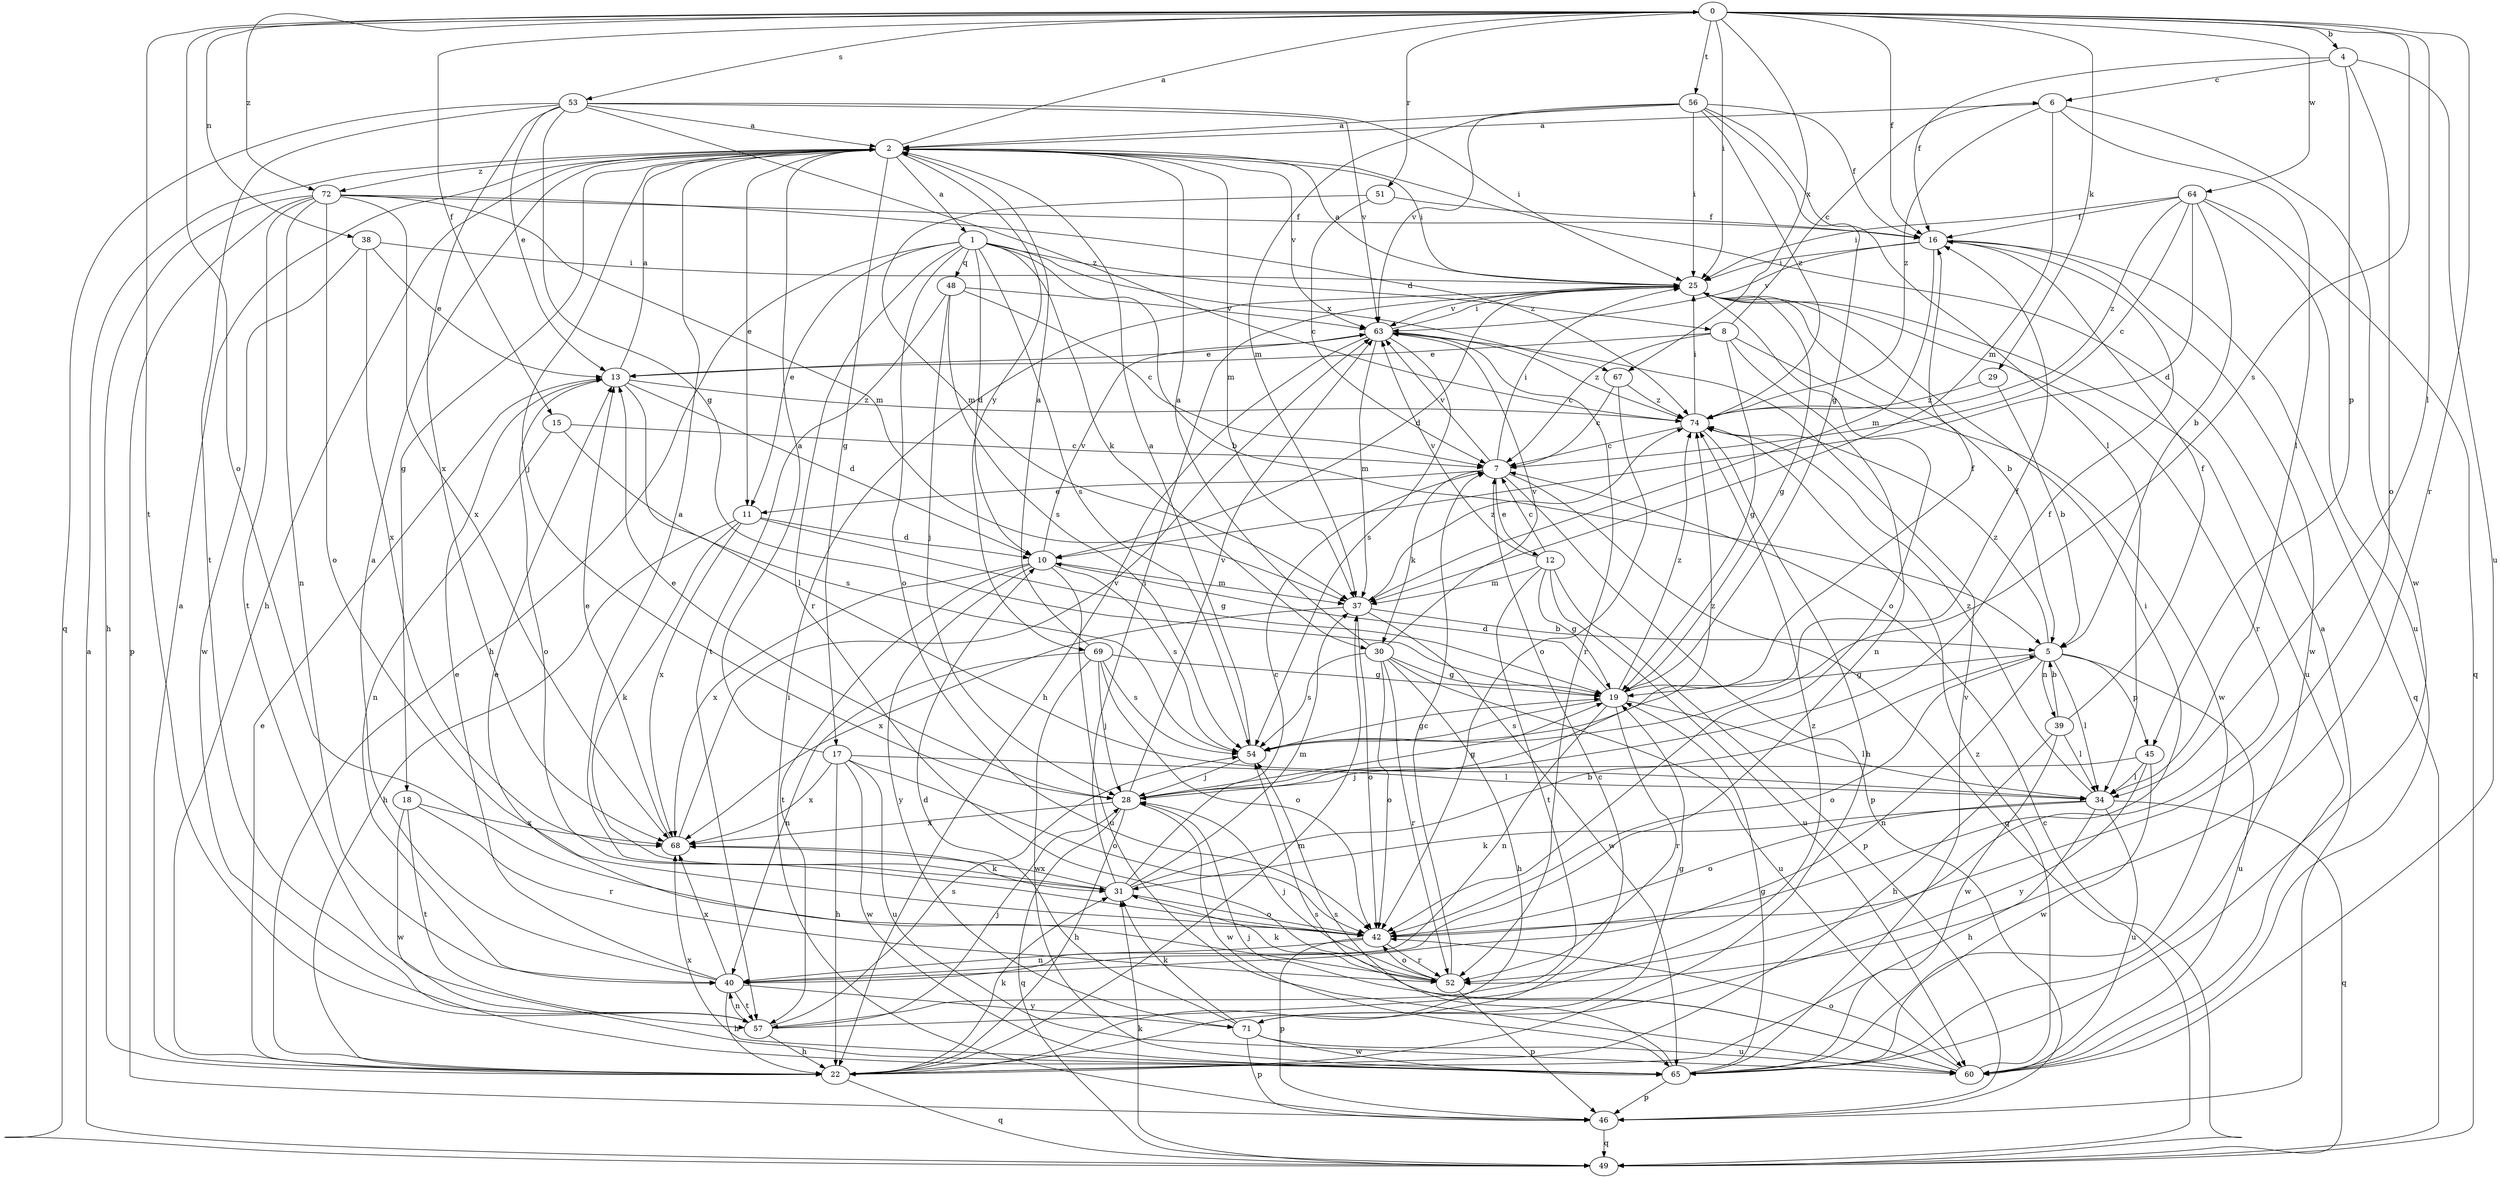 strict digraph  {
0;
1;
2;
4;
5;
6;
7;
8;
10;
11;
12;
13;
15;
16;
17;
18;
19;
22;
25;
28;
29;
30;
31;
34;
37;
38;
39;
40;
42;
45;
46;
48;
49;
51;
52;
53;
54;
56;
57;
60;
63;
64;
65;
67;
68;
69;
71;
72;
74;
0 -> 4  [label=b];
0 -> 15  [label=f];
0 -> 16  [label=f];
0 -> 25  [label=i];
0 -> 29  [label=k];
0 -> 34  [label=l];
0 -> 38  [label=n];
0 -> 42  [label=o];
0 -> 51  [label=r];
0 -> 52  [label=r];
0 -> 53  [label=s];
0 -> 54  [label=s];
0 -> 56  [label=t];
0 -> 57  [label=t];
0 -> 64  [label=w];
0 -> 67  [label=x];
0 -> 72  [label=z];
1 -> 5  [label=b];
1 -> 8  [label=d];
1 -> 10  [label=d];
1 -> 11  [label=e];
1 -> 22  [label=h];
1 -> 30  [label=k];
1 -> 42  [label=o];
1 -> 48  [label=q];
1 -> 52  [label=r];
1 -> 54  [label=s];
1 -> 67  [label=x];
2 -> 0  [label=a];
2 -> 1  [label=a];
2 -> 11  [label=e];
2 -> 17  [label=g];
2 -> 18  [label=g];
2 -> 22  [label=h];
2 -> 25  [label=i];
2 -> 28  [label=j];
2 -> 37  [label=m];
2 -> 63  [label=v];
2 -> 69  [label=y];
2 -> 72  [label=z];
4 -> 6  [label=c];
4 -> 16  [label=f];
4 -> 42  [label=o];
4 -> 45  [label=p];
4 -> 60  [label=u];
5 -> 19  [label=g];
5 -> 34  [label=l];
5 -> 39  [label=n];
5 -> 40  [label=n];
5 -> 42  [label=o];
5 -> 45  [label=p];
5 -> 60  [label=u];
5 -> 74  [label=z];
6 -> 2  [label=a];
6 -> 34  [label=l];
6 -> 37  [label=m];
6 -> 65  [label=w];
6 -> 74  [label=z];
7 -> 11  [label=e];
7 -> 12  [label=e];
7 -> 25  [label=i];
7 -> 30  [label=k];
7 -> 46  [label=p];
7 -> 49  [label=q];
7 -> 63  [label=v];
8 -> 6  [label=c];
8 -> 7  [label=c];
8 -> 13  [label=e];
8 -> 19  [label=g];
8 -> 40  [label=n];
8 -> 65  [label=w];
10 -> 37  [label=m];
10 -> 54  [label=s];
10 -> 57  [label=t];
10 -> 60  [label=u];
10 -> 63  [label=v];
10 -> 68  [label=x];
10 -> 71  [label=y];
11 -> 10  [label=d];
11 -> 19  [label=g];
11 -> 22  [label=h];
11 -> 31  [label=k];
11 -> 68  [label=x];
12 -> 7  [label=c];
12 -> 19  [label=g];
12 -> 37  [label=m];
12 -> 46  [label=p];
12 -> 57  [label=t];
12 -> 60  [label=u];
12 -> 63  [label=v];
13 -> 2  [label=a];
13 -> 10  [label=d];
13 -> 34  [label=l];
13 -> 42  [label=o];
13 -> 74  [label=z];
15 -> 7  [label=c];
15 -> 40  [label=n];
15 -> 54  [label=s];
16 -> 25  [label=i];
16 -> 37  [label=m];
16 -> 49  [label=q];
16 -> 63  [label=v];
16 -> 65  [label=w];
17 -> 2  [label=a];
17 -> 22  [label=h];
17 -> 34  [label=l];
17 -> 42  [label=o];
17 -> 60  [label=u];
17 -> 65  [label=w];
17 -> 68  [label=x];
18 -> 52  [label=r];
18 -> 57  [label=t];
18 -> 65  [label=w];
18 -> 68  [label=x];
19 -> 10  [label=d];
19 -> 16  [label=f];
19 -> 34  [label=l];
19 -> 40  [label=n];
19 -> 52  [label=r];
19 -> 54  [label=s];
19 -> 74  [label=z];
22 -> 2  [label=a];
22 -> 7  [label=c];
22 -> 13  [label=e];
22 -> 31  [label=k];
22 -> 37  [label=m];
22 -> 49  [label=q];
25 -> 2  [label=a];
25 -> 5  [label=b];
25 -> 10  [label=d];
25 -> 19  [label=g];
25 -> 42  [label=o];
25 -> 52  [label=r];
25 -> 60  [label=u];
25 -> 63  [label=v];
28 -> 13  [label=e];
28 -> 16  [label=f];
28 -> 19  [label=g];
28 -> 22  [label=h];
28 -> 49  [label=q];
28 -> 63  [label=v];
28 -> 65  [label=w];
28 -> 68  [label=x];
28 -> 74  [label=z];
29 -> 5  [label=b];
29 -> 74  [label=z];
30 -> 2  [label=a];
30 -> 19  [label=g];
30 -> 22  [label=h];
30 -> 42  [label=o];
30 -> 52  [label=r];
30 -> 54  [label=s];
30 -> 60  [label=u];
30 -> 63  [label=v];
31 -> 2  [label=a];
31 -> 5  [label=b];
31 -> 7  [label=c];
31 -> 25  [label=i];
31 -> 37  [label=m];
31 -> 42  [label=o];
31 -> 68  [label=x];
34 -> 22  [label=h];
34 -> 31  [label=k];
34 -> 42  [label=o];
34 -> 49  [label=q];
34 -> 60  [label=u];
34 -> 74  [label=z];
37 -> 5  [label=b];
37 -> 42  [label=o];
37 -> 65  [label=w];
37 -> 68  [label=x];
37 -> 74  [label=z];
38 -> 13  [label=e];
38 -> 25  [label=i];
38 -> 65  [label=w];
38 -> 68  [label=x];
39 -> 5  [label=b];
39 -> 16  [label=f];
39 -> 22  [label=h];
39 -> 34  [label=l];
39 -> 65  [label=w];
40 -> 2  [label=a];
40 -> 13  [label=e];
40 -> 22  [label=h];
40 -> 57  [label=t];
40 -> 68  [label=x];
40 -> 71  [label=y];
42 -> 25  [label=i];
42 -> 40  [label=n];
42 -> 46  [label=p];
42 -> 52  [label=r];
45 -> 28  [label=j];
45 -> 34  [label=l];
45 -> 65  [label=w];
45 -> 71  [label=y];
46 -> 2  [label=a];
46 -> 25  [label=i];
46 -> 49  [label=q];
48 -> 7  [label=c];
48 -> 28  [label=j];
48 -> 54  [label=s];
48 -> 57  [label=t];
48 -> 63  [label=v];
49 -> 2  [label=a];
49 -> 7  [label=c];
49 -> 31  [label=k];
51 -> 7  [label=c];
51 -> 16  [label=f];
51 -> 37  [label=m];
52 -> 7  [label=c];
52 -> 13  [label=e];
52 -> 28  [label=j];
52 -> 31  [label=k];
52 -> 42  [label=o];
52 -> 46  [label=p];
53 -> 2  [label=a];
53 -> 13  [label=e];
53 -> 19  [label=g];
53 -> 25  [label=i];
53 -> 49  [label=q];
53 -> 57  [label=t];
53 -> 63  [label=v];
53 -> 68  [label=x];
53 -> 74  [label=z];
54 -> 2  [label=a];
54 -> 16  [label=f];
54 -> 19  [label=g];
54 -> 28  [label=j];
56 -> 2  [label=a];
56 -> 16  [label=f];
56 -> 19  [label=g];
56 -> 25  [label=i];
56 -> 34  [label=l];
56 -> 37  [label=m];
56 -> 63  [label=v];
56 -> 74  [label=z];
57 -> 22  [label=h];
57 -> 28  [label=j];
57 -> 40  [label=n];
57 -> 54  [label=s];
57 -> 74  [label=z];
60 -> 28  [label=j];
60 -> 42  [label=o];
60 -> 54  [label=s];
60 -> 74  [label=z];
63 -> 13  [label=e];
63 -> 22  [label=h];
63 -> 25  [label=i];
63 -> 37  [label=m];
63 -> 52  [label=r];
63 -> 54  [label=s];
63 -> 74  [label=z];
64 -> 5  [label=b];
64 -> 7  [label=c];
64 -> 10  [label=d];
64 -> 16  [label=f];
64 -> 25  [label=i];
64 -> 49  [label=q];
64 -> 60  [label=u];
64 -> 74  [label=z];
65 -> 19  [label=g];
65 -> 46  [label=p];
65 -> 54  [label=s];
65 -> 63  [label=v];
65 -> 68  [label=x];
67 -> 7  [label=c];
67 -> 42  [label=o];
67 -> 74  [label=z];
68 -> 13  [label=e];
68 -> 31  [label=k];
68 -> 63  [label=v];
69 -> 2  [label=a];
69 -> 19  [label=g];
69 -> 28  [label=j];
69 -> 40  [label=n];
69 -> 42  [label=o];
69 -> 54  [label=s];
69 -> 65  [label=w];
71 -> 10  [label=d];
71 -> 19  [label=g];
71 -> 31  [label=k];
71 -> 46  [label=p];
71 -> 60  [label=u];
71 -> 65  [label=w];
72 -> 16  [label=f];
72 -> 22  [label=h];
72 -> 37  [label=m];
72 -> 40  [label=n];
72 -> 42  [label=o];
72 -> 46  [label=p];
72 -> 57  [label=t];
72 -> 68  [label=x];
72 -> 74  [label=z];
74 -> 7  [label=c];
74 -> 22  [label=h];
74 -> 25  [label=i];
}
